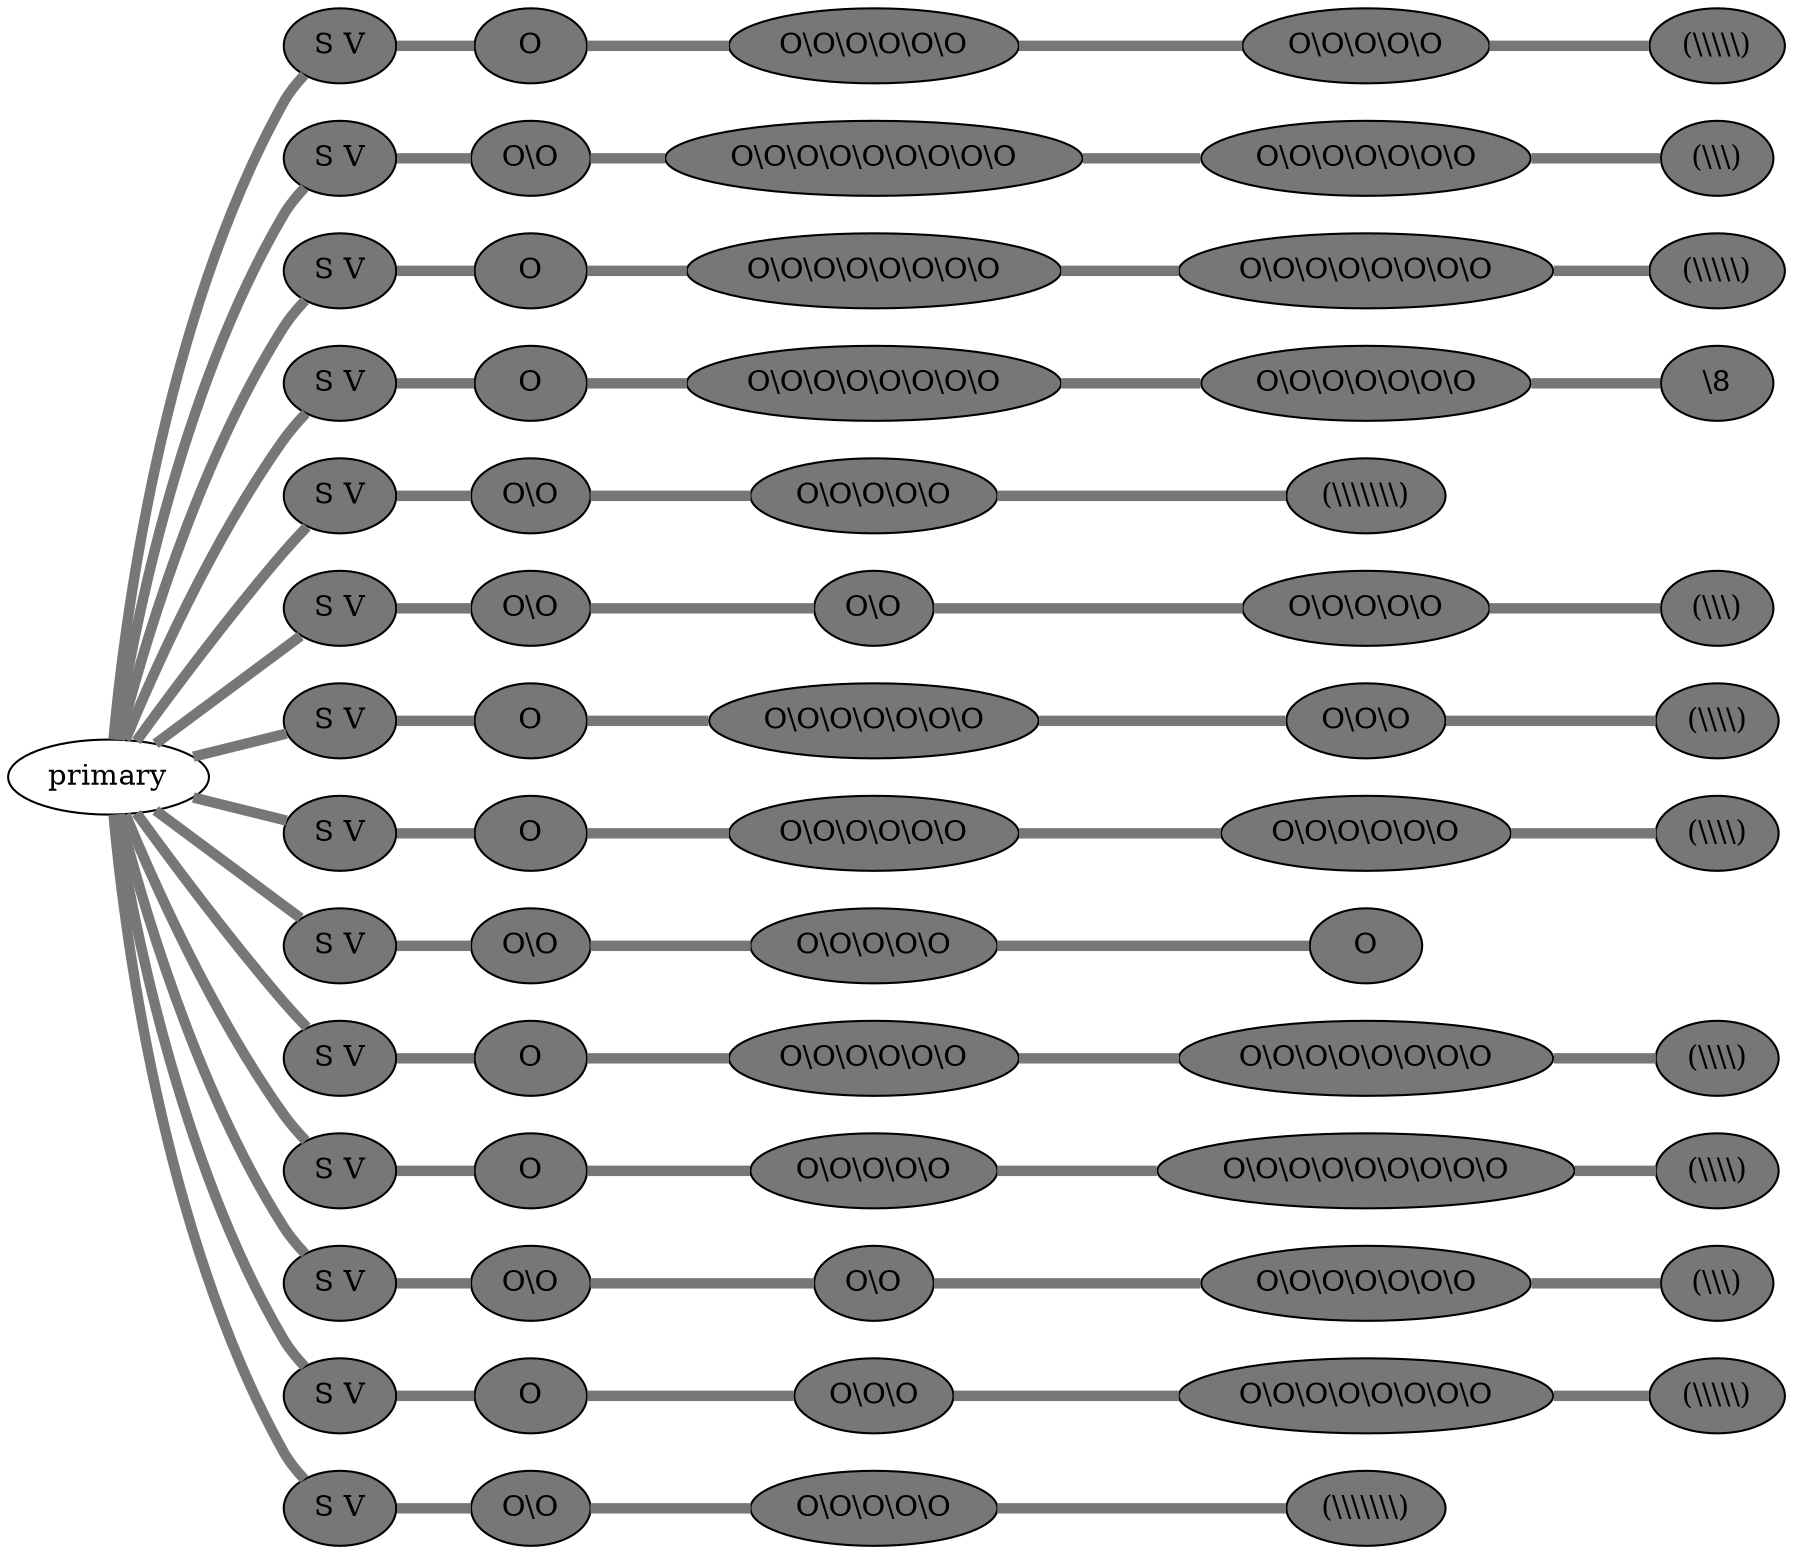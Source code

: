 graph {
 graph [rankdir=LR]
"1" [qtype="pendant_node", pendant_colors="#777777", pendant_ply="S", pendant_attach="V", pendant_length="39", label="S V", style=filled, fillcolor="#777777"]
"primary" -- "1" [qtype="pendant_link",penwidth=5,color="#777777"]
"1:0" [qtype="knot_node", knot_value="1", knot_type="S", knot_position="6.0", knot_spin="Z", label="O", style=filled, fillcolor="#777777"]
"1" -- "1:0" [qtype="knot_link",penwidth=5,color="#777777"]
"1:1" [qtype="knot_node", knot_value="6", knot_type="S", knot_position="13.0", knot_spin="Z", label="O\\O\\O\\O\\O\\O", style=filled, fillcolor="#777777"]
"1:0" -- "1:1" [qtype="knot_link",penwidth=5,color="#777777"]
"1:2" [qtype="knot_node", knot_value="5", knot_type="S", knot_position="19.0", knot_spin="Z", label="O\\O\\O\\O\\O", style=filled, fillcolor="#777777"]
"1:1" -- "1:2" [qtype="knot_link",penwidth=5,color="#777777"]
"1:3" [qtype="knot_node", knot_value="5", knot_type="L", knot_position="25.0", knot_spin="Z", label="(\\\\\\\\\\)", style=filled, fillcolor="#777777"]
"1:2" -- "1:3" [qtype="knot_link",penwidth=5,color="#777777"]
"2" [qtype="pendant_node", pendant_colors="#777777", pendant_ply="S", pendant_attach="V", pendant_length="27", label="S V", style=filled, fillcolor="#777777"]
"primary" -- "2" [qtype="pendant_link",penwidth=5,color="#777777"]
"2:0" [qtype="knot_node", knot_value="2", knot_type="S", knot_position="6.0", knot_spin="Z", label="O\\O", style=filled, fillcolor="#777777"]
"2" -- "2:0" [qtype="knot_link",penwidth=5,color="#777777"]
"2:1" [qtype="knot_node", knot_value="9", knot_type="S", knot_position="13.0", knot_spin="Z", label="O\\O\\O\\O\\O\\O\\O\\O\\O", style=filled, fillcolor="#777777"]
"2:0" -- "2:1" [qtype="knot_link",penwidth=5,color="#777777"]
"2:2" [qtype="knot_node", knot_value="7", knot_type="S", knot_position="19.5", knot_spin="Z", label="O\\O\\O\\O\\O\\O\\O", style=filled, fillcolor="#777777"]
"2:1" -- "2:2" [qtype="knot_link",penwidth=5,color="#777777"]
"2:3" [qtype="knot_node", knot_value="3", knot_type="L", knot_position="23.0", knot_spin="Z", label="(\\\\\\)", style=filled, fillcolor="#777777"]
"2:2" -- "2:3" [qtype="knot_link",penwidth=5,color="#777777"]
"3" [qtype="pendant_node", pendant_colors="#777777", pendant_ply="S", pendant_attach="V", pendant_length="32", label="S V", style=filled, fillcolor="#777777"]
"primary" -- "3" [qtype="pendant_link",penwidth=5,color="#777777"]
"3:0" [qtype="knot_node", knot_value="1", knot_type="S", knot_position="6.0", knot_spin="Z", label="O", style=filled, fillcolor="#777777"]
"3" -- "3:0" [qtype="knot_link",penwidth=5,color="#777777"]
"3:1" [qtype="knot_node", knot_value="8", knot_type="S", knot_position="12.5", knot_spin="Z", label="O\\O\\O\\O\\O\\O\\O\\O", style=filled, fillcolor="#777777"]
"3:0" -- "3:1" [qtype="knot_link",penwidth=5,color="#777777"]
"3:2" [qtype="knot_node", knot_value="8", knot_type="S", knot_position="18.5", knot_spin="Z", label="O\\O\\O\\O\\O\\O\\O\\O", style=filled, fillcolor="#777777"]
"3:1" -- "3:2" [qtype="knot_link",penwidth=5,color="#777777"]
"3:3" [qtype="knot_node", knot_value="5", knot_type="L", knot_position="22.0", knot_spin="Z", label="(\\\\\\\\\\)", style=filled, fillcolor="#777777"]
"3:2" -- "3:3" [qtype="knot_link",penwidth=5,color="#777777"]
"4" [qtype="pendant_node", pendant_colors="#777777", pendant_ply="S", pendant_attach="V", pendant_length="33", label="S V", style=filled, fillcolor="#777777"]
"primary" -- "4" [qtype="pendant_link",penwidth=5,color="#777777"]
"4:0" [qtype="knot_node", knot_value="1", knot_type="S", knot_position="6.0", knot_spin="Z", label="O", style=filled, fillcolor="#777777"]
"4" -- "4:0" [qtype="knot_link",penwidth=5,color="#777777"]
"4:1" [qtype="knot_node", knot_value="8", knot_type="S", knot_position="12.5", knot_spin="Z", label="O\\O\\O\\O\\O\\O\\O\\O", style=filled, fillcolor="#777777"]
"4:0" -- "4:1" [qtype="knot_link",penwidth=5,color="#777777"]
"4:2" [qtype="knot_node", knot_value="7", knot_type="S", knot_position="19.0", knot_spin="Z", label="O\\O\\O\\O\\O\\O\\O", style=filled, fillcolor="#777777"]
"4:1" -- "4:2" [qtype="knot_link",penwidth=5,color="#777777"]
"4:3" [qtype="knot_node", knot_value="1", knot_type="E", knot_position="23.0", knot_spin="Z", label="\\8", style=filled, fillcolor="#777777"]
"4:2" -- "4:3" [qtype="knot_link",penwidth=5,color="#777777"]
"5" [qtype="pendant_node", pendant_colors="#777777", pendant_ply="S", pendant_attach="V", pendant_length="43", label="S V", style=filled, fillcolor="#777777"]
"primary" -- "5" [qtype="pendant_link",penwidth=5,color="#777777"]
"5:0" [qtype="knot_node", knot_value="2", knot_type="S", knot_position="6.0", knot_spin="Z", label="O\\O", style=filled, fillcolor="#777777"]
"5" -- "5:0" [qtype="knot_link",penwidth=5,color="#777777"]
"5:1" [qtype="knot_node", knot_value="5", knot_type="S", knot_position="12.0", knot_spin="Z", label="O\\O\\O\\O\\O", style=filled, fillcolor="#777777"]
"5:0" -- "5:1" [qtype="knot_link",penwidth=5,color="#777777"]
"5:2" [qtype="knot_node", knot_value="7", knot_type="L", knot_position="24.0", knot_spin="Z", label="(\\\\\\\\\\\\\\)", style=filled, fillcolor="#777777"]
"5:1" -- "5:2" [qtype="knot_link",penwidth=5,color="#777777"]
"6" [qtype="pendant_node", pendant_colors="#777777", pendant_ply="S", pendant_attach="V", pendant_length="38", label="S V", style=filled, fillcolor="#777777"]
"primary" -- "6" [qtype="pendant_link",penwidth=5,color="#777777"]
"6:0" [qtype="knot_node", knot_value="2", knot_type="S", knot_position="6.0", knot_spin="Z", label="O\\O", style=filled, fillcolor="#777777"]
"6" -- "6:0" [qtype="knot_link",penwidth=5,color="#777777"]
"6:1" [qtype="knot_node", knot_value="2", knot_type="S", knot_position="12.0", knot_spin="Z", label="O\\O", style=filled, fillcolor="#777777"]
"6:0" -- "6:1" [qtype="knot_link",penwidth=5,color="#777777"]
"6:2" [qtype="knot_node", knot_value="5", knot_type="S", knot_position="18.5", knot_spin="Z", label="O\\O\\O\\O\\O", style=filled, fillcolor="#777777"]
"6:1" -- "6:2" [qtype="knot_link",penwidth=5,color="#777777"]
"6:3" [qtype="knot_node", knot_value="3", knot_type="L", knot_position="24.0", knot_spin="Z", label="(\\\\\\)", style=filled, fillcolor="#777777"]
"6:2" -- "6:3" [qtype="knot_link",penwidth=5,color="#777777"]
"7" [qtype="pendant_node", pendant_colors="#777777", pendant_ply="S", pendant_attach="V", pendant_length="36", label="S V", style=filled, fillcolor="#777777"]
"primary" -- "7" [qtype="pendant_link",penwidth=5,color="#777777"]
"7:0" [qtype="knot_node", knot_value="1", knot_type="S", knot_position="6.0", knot_spin="Z", label="O", style=filled, fillcolor="#777777"]
"7" -- "7:0" [qtype="knot_link",penwidth=5,color="#777777"]
"7:1" [qtype="knot_node", knot_value="7", knot_type="S", knot_position="12.0", knot_spin="Z", label="O\\O\\O\\O\\O\\O\\O", style=filled, fillcolor="#777777"]
"7:0" -- "7:1" [qtype="knot_link",penwidth=5,color="#777777"]
"7:2" [qtype="knot_node", knot_value="3", knot_type="S", knot_position="18.0", knot_spin="Z", label="O\\O\\O", style=filled, fillcolor="#777777"]
"7:1" -- "7:2" [qtype="knot_link",penwidth=5,color="#777777"]
"7:3" [qtype="knot_node", knot_value="4", knot_type="L", knot_position="24.0", knot_spin="Z", label="(\\\\\\\\)", style=filled, fillcolor="#777777"]
"7:2" -- "7:3" [qtype="knot_link",penwidth=5,color="#777777"]
"8" [qtype="pendant_node", pendant_colors="#777777", pendant_ply="S", pendant_attach="V", pendant_length="33", label="S V", style=filled, fillcolor="#777777"]
"primary" -- "8" [qtype="pendant_link",penwidth=5,color="#777777"]
"8:0" [qtype="knot_node", knot_value="1", knot_type="S", knot_position="6.0", knot_spin="Z", label="O", style=filled, fillcolor="#777777"]
"8" -- "8:0" [qtype="knot_link",penwidth=5,color="#777777"]
"8:1" [qtype="knot_node", knot_value="6", knot_type="S", knot_position="13.0", knot_spin="Z", label="O\\O\\O\\O\\O\\O", style=filled, fillcolor="#777777"]
"8:0" -- "8:1" [qtype="knot_link",penwidth=5,color="#777777"]
"8:2" [qtype="knot_node", knot_value="6", knot_type="S", knot_position="19.5", knot_spin="Z", label="O\\O\\O\\O\\O\\O", style=filled, fillcolor="#777777"]
"8:1" -- "8:2" [qtype="knot_link",penwidth=5,color="#777777"]
"8:3" [qtype="knot_node", knot_value="4", knot_type="L", knot_position="25.0", knot_spin="Z", label="(\\\\\\\\)", style=filled, fillcolor="#777777"]
"8:2" -- "8:3" [qtype="knot_link",penwidth=5,color="#777777"]
"9" [qtype="pendant_node", pendant_colors="#777777", pendant_ply="S", pendant_attach="V", pendant_length="43", label="S V", style=filled, fillcolor="#777777"]
"primary" -- "9" [qtype="pendant_link",penwidth=5,color="#777777"]
"9:0" [qtype="knot_node", knot_value="2", knot_type="S", knot_position="6.5", knot_spin="Z", label="O\\O", style=filled, fillcolor="#777777"]
"9" -- "9:0" [qtype="knot_link",penwidth=5,color="#777777"]
"9:1" [qtype="knot_node", knot_value="5", knot_type="S", knot_position="13.0", knot_spin="Z", label="O\\O\\O\\O\\O", style=filled, fillcolor="#777777"]
"9:0" -- "9:1" [qtype="knot_link",penwidth=5,color="#777777"]
"9:2" [qtype="knot_node", knot_value="1", knot_type="S", knot_position="19.0", knot_spin="Z", label="O", style=filled, fillcolor="#777777"]
"9:1" -- "9:2" [qtype="knot_link",penwidth=5,color="#777777"]
"10" [qtype="pendant_node", pendant_colors="#777777", pendant_ply="S", pendant_attach="V", pendant_length="30", label="S V", style=filled, fillcolor="#777777"]
"primary" -- "10" [qtype="pendant_link",penwidth=5,color="#777777"]
"10:0" [qtype="knot_node", knot_value="1", knot_type="S", knot_position="6.0", knot_spin="Z", label="O", style=filled, fillcolor="#777777"]
"10" -- "10:0" [qtype="knot_link",penwidth=5,color="#777777"]
"10:1" [qtype="knot_node", knot_value="6", knot_type="S", knot_position="13.5", knot_spin="Z", label="O\\O\\O\\O\\O\\O", style=filled, fillcolor="#777777"]
"10:0" -- "10:1" [qtype="knot_link",penwidth=5,color="#777777"]
"10:2" [qtype="knot_node", knot_value="8", knot_type="S", knot_position="20.0", knot_spin="Z", label="O\\O\\O\\O\\O\\O\\O\\O", style=filled, fillcolor="#777777"]
"10:1" -- "10:2" [qtype="knot_link",penwidth=5,color="#777777"]
"10:3" [qtype="knot_node", knot_value="4", knot_type="L", knot_position="25.0", knot_spin="Z", label="(\\\\\\\\)", style=filled, fillcolor="#777777"]
"10:2" -- "10:3" [qtype="knot_link",penwidth=5,color="#777777"]
"11" [qtype="pendant_node", pendant_colors="#777777", pendant_ply="S", pendant_attach="V", pendant_length="36", label="S V", style=filled, fillcolor="#777777"]
"primary" -- "11" [qtype="pendant_link",penwidth=5,color="#777777"]
"11:0" [qtype="knot_node", knot_value="1", knot_type="S", knot_position="6.0", knot_spin="Z", label="O", style=filled, fillcolor="#777777"]
"11" -- "11:0" [qtype="knot_link",penwidth=5,color="#777777"]
"11:1" [qtype="knot_node", knot_value="5", knot_type="S", knot_position="12.5", knot_spin="Z", label="O\\O\\O\\O\\O", style=filled, fillcolor="#777777"]
"11:0" -- "11:1" [qtype="knot_link",penwidth=5,color="#777777"]
"11:2" [qtype="knot_node", knot_value="9", knot_type="S", knot_position="19.0", knot_spin="Z", label="O\\O\\O\\O\\O\\O\\O\\O\\O", style=filled, fillcolor="#777777"]
"11:1" -- "11:2" [qtype="knot_link",penwidth=5,color="#777777"]
"11:3" [qtype="knot_node", knot_value="4", knot_type="L", knot_position="24.5", knot_spin="Z", label="(\\\\\\\\)", style=filled, fillcolor="#777777"]
"11:2" -- "11:3" [qtype="knot_link",penwidth=5,color="#777777"]
"12" [qtype="pendant_node", pendant_colors="#777777", pendant_ply="S", pendant_attach="V", pendant_length="30", label="S V", style=filled, fillcolor="#777777"]
"primary" -- "12" [qtype="pendant_link",penwidth=5,color="#777777"]
"12:0" [qtype="knot_node", knot_value="2", knot_type="S", knot_position="6.0", knot_spin="Z", label="O\\O", style=filled, fillcolor="#777777"]
"12" -- "12:0" [qtype="knot_link",penwidth=5,color="#777777"]
"12:1" [qtype="knot_node", knot_value="2", knot_type="S", knot_position="12.5", knot_spin="Z", label="O\\O", style=filled, fillcolor="#777777"]
"12:0" -- "12:1" [qtype="knot_link",penwidth=5,color="#777777"]
"12:2" [qtype="knot_node", knot_value="7", knot_type="S", knot_position="19.0", knot_spin="Z", label="O\\O\\O\\O\\O\\O\\O", style=filled, fillcolor="#777777"]
"12:1" -- "12:2" [qtype="knot_link",penwidth=5,color="#777777"]
"12:3" [qtype="knot_node", knot_value="3", knot_type="L", knot_position="23.0", knot_spin="Z", label="(\\\\\\)", style=filled, fillcolor="#777777"]
"12:2" -- "12:3" [qtype="knot_link",penwidth=5,color="#777777"]
"13" [qtype="pendant_node", pendant_colors="#777777", pendant_ply="S", pendant_attach="V", pendant_length="35", label="S V", style=filled, fillcolor="#777777"]
"primary" -- "13" [qtype="pendant_link",penwidth=5,color="#777777"]
"13:0" [qtype="knot_node", knot_value="1", knot_type="S", knot_position="6.0", knot_spin="Z", label="O", style=filled, fillcolor="#777777"]
"13" -- "13:0" [qtype="knot_link",penwidth=5,color="#777777"]
"13:1" [qtype="knot_node", knot_value="3", knot_type="S", knot_position="12.0", knot_spin="Z", label="O\\O\\O", style=filled, fillcolor="#777777"]
"13:0" -- "13:1" [qtype="knot_link",penwidth=5,color="#777777"]
"13:2" [qtype="knot_node", knot_value="8", knot_type="S", knot_position="19.0", knot_spin="Z", label="O\\O\\O\\O\\O\\O\\O\\O", style=filled, fillcolor="#777777"]
"13:1" -- "13:2" [qtype="knot_link",penwidth=5,color="#777777"]
"13:3" [qtype="knot_node", knot_value="5", knot_type="L", knot_position="24.5", knot_spin="Z", label="(\\\\\\\\\\)", style=filled, fillcolor="#777777"]
"13:2" -- "13:3" [qtype="knot_link",penwidth=5,color="#777777"]
"14" [qtype="pendant_node", pendant_colors="#777777", pendant_ply="S", pendant_attach="V", pendant_length="39", label="S V", style=filled, fillcolor="#777777"]
"primary" -- "14" [qtype="pendant_link",penwidth=5,color="#777777"]
"14:0" [qtype="knot_node", knot_value="2", knot_type="S", knot_position="5.5", knot_spin="Z", label="O\\O", style=filled, fillcolor="#777777"]
"14" -- "14:0" [qtype="knot_link",penwidth=5,color="#777777"]
"14:1" [qtype="knot_node", knot_value="5", knot_type="S", knot_position="18.0", knot_spin="Z", label="O\\O\\O\\O\\O", style=filled, fillcolor="#777777"]
"14:0" -- "14:1" [qtype="knot_link",penwidth=5,color="#777777"]
"14:2" [qtype="knot_node", knot_value="7", knot_type="L", knot_position="23.5", knot_spin="Z", label="(\\\\\\\\\\\\\\)", style=filled, fillcolor="#777777"]
"14:1" -- "14:2" [qtype="knot_link",penwidth=5,color="#777777"]
}
